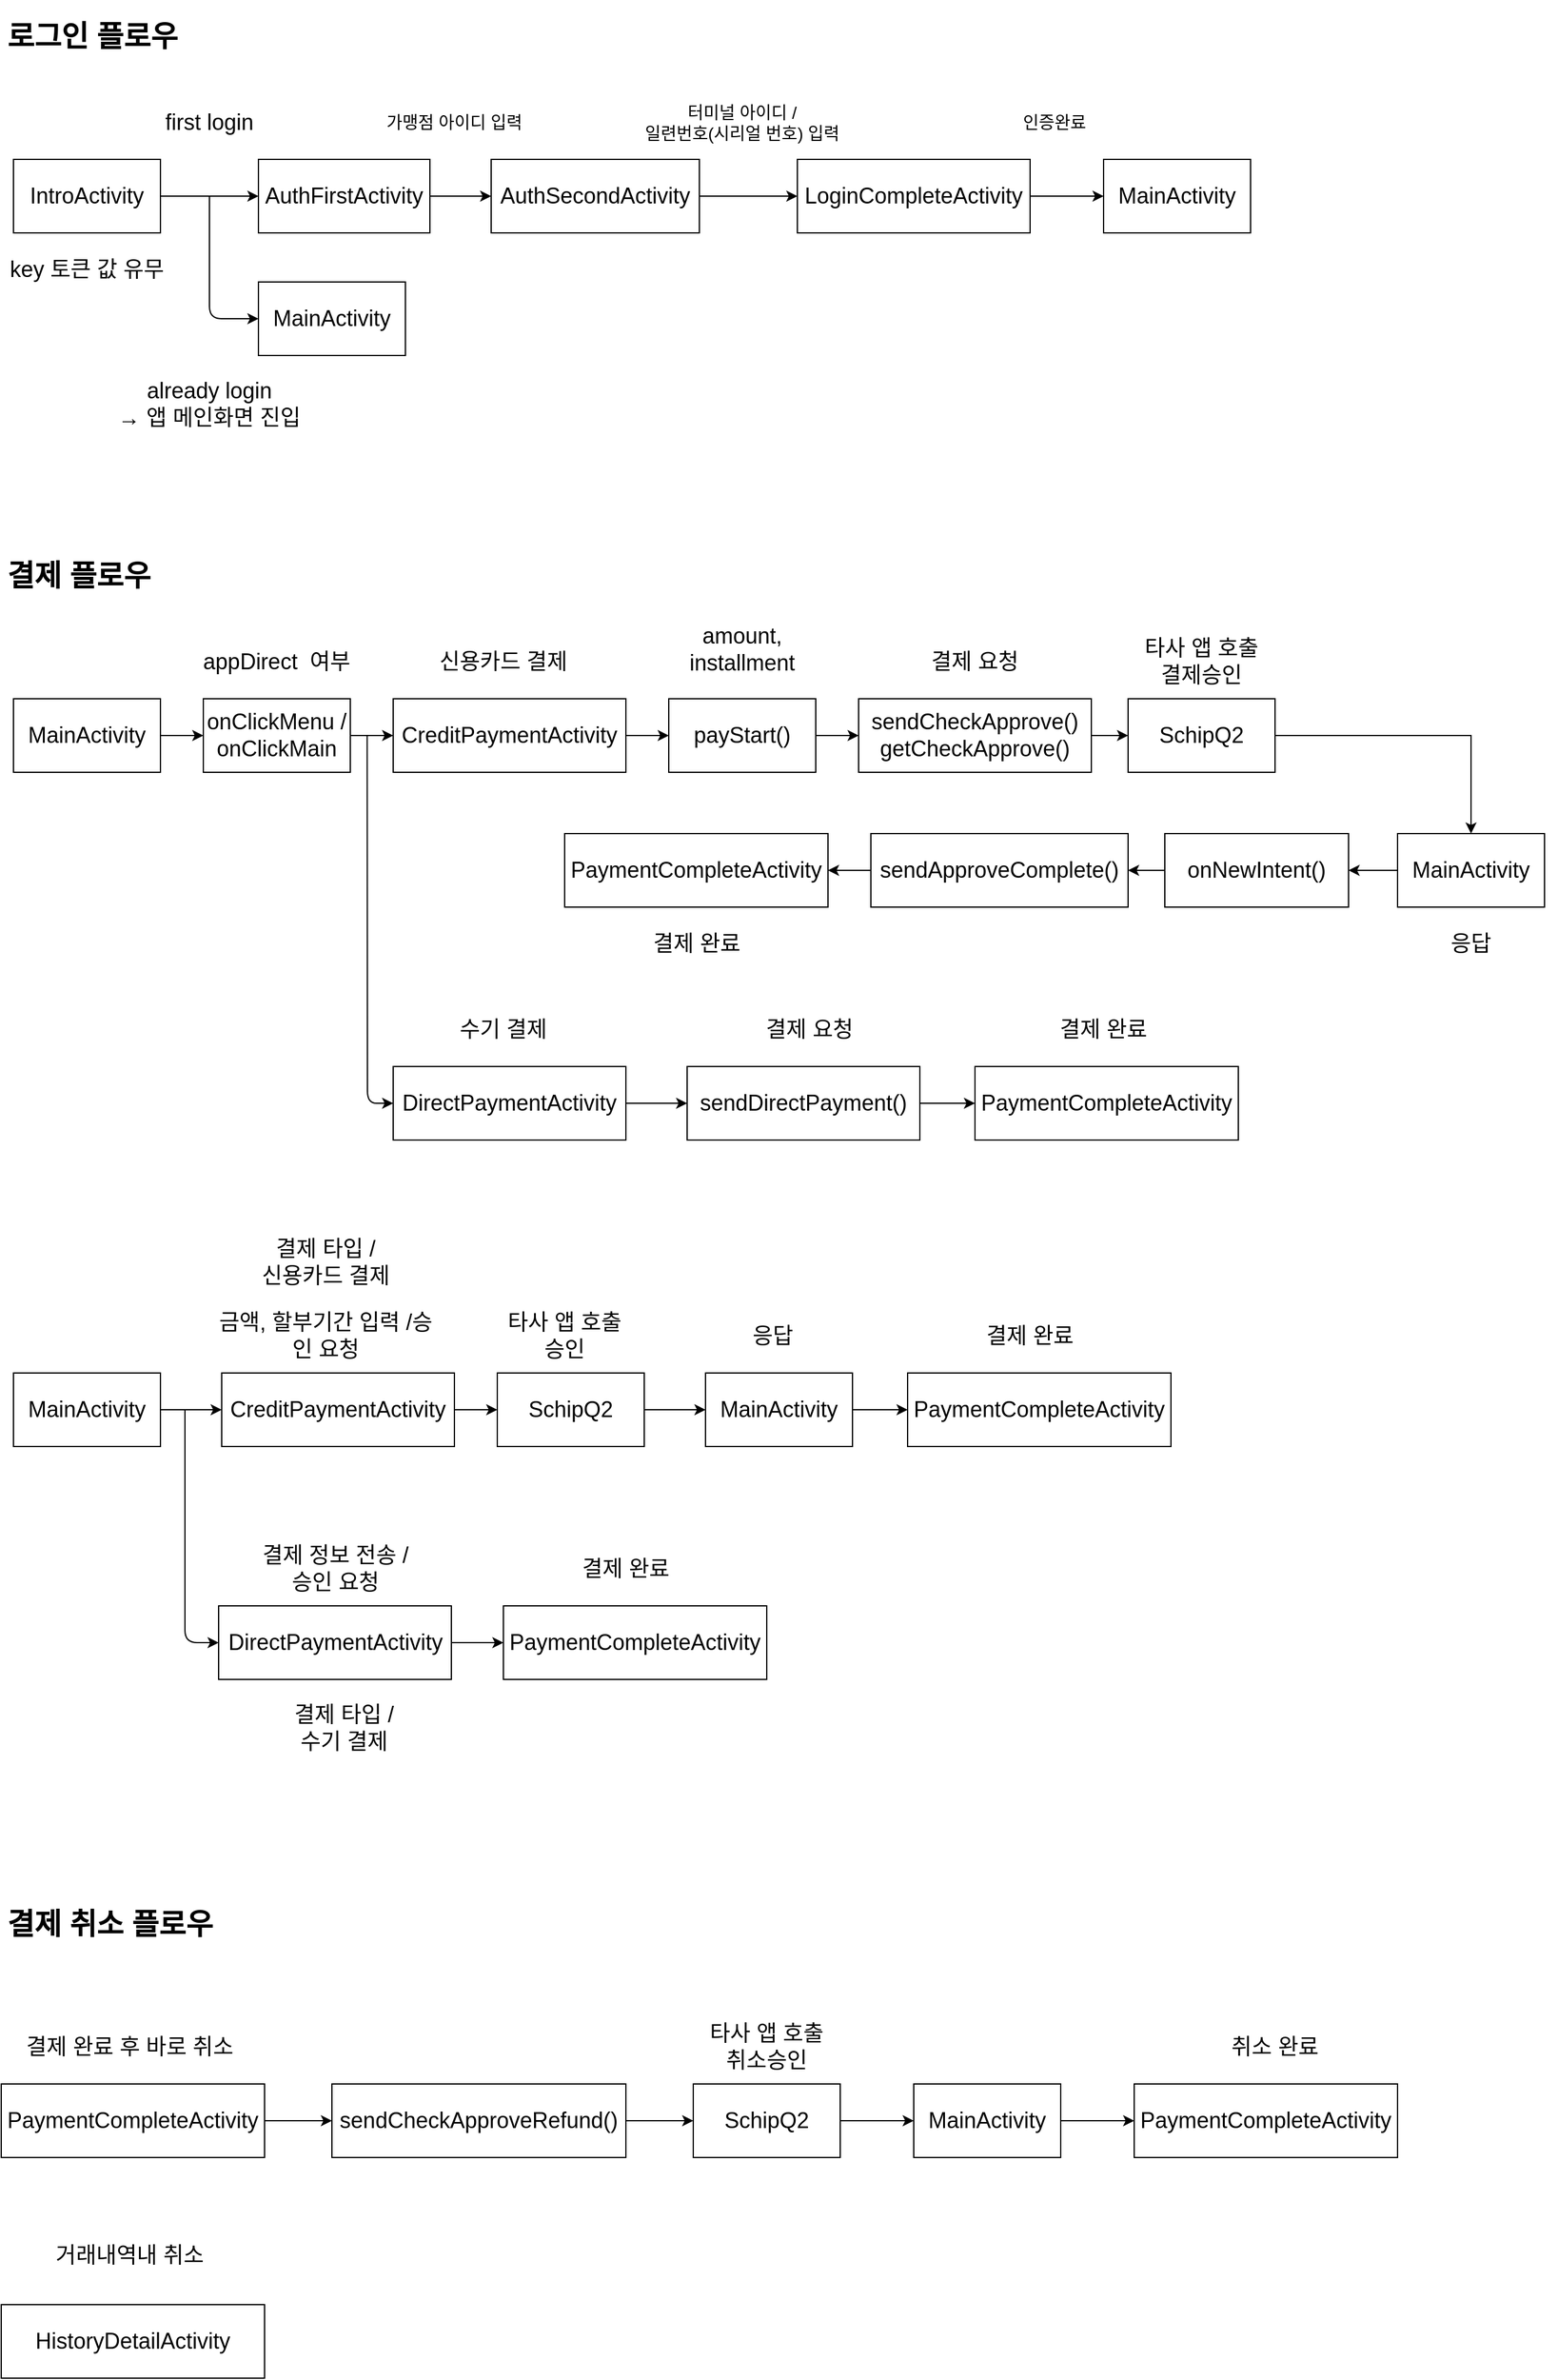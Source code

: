 <mxfile version="13.10.1" type="github">
  <diagram id="XsG1NGjMLy8Txl2xfddT" name="Page-1">
    <mxGraphModel dx="1585" dy="831" grid="1" gridSize="10" guides="1" tooltips="1" connect="1" arrows="1" fold="1" page="0" pageScale="1" pageWidth="1100" pageHeight="850" math="0" shadow="0">
      <root>
        <mxCell id="0" />
        <mxCell id="1" parent="0" />
        <mxCell id="rkTGoCr_PCal79WlTi9f-8" style="edgeStyle=orthogonalEdgeStyle;rounded=0;orthogonalLoop=1;jettySize=auto;html=1;" parent="1" source="rkTGoCr_PCal79WlTi9f-4" target="rkTGoCr_PCal79WlTi9f-5" edge="1">
          <mxGeometry relative="1" as="geometry" />
        </mxCell>
        <mxCell id="rkTGoCr_PCal79WlTi9f-4" value="&lt;font style=&quot;font-size: 18px&quot;&gt;IntroActivity&lt;/font&gt;" style="rounded=0;whiteSpace=wrap;html=1;" parent="1" vertex="1">
          <mxGeometry x="50" y="150" width="120" height="60" as="geometry" />
        </mxCell>
        <mxCell id="rkTGoCr_PCal79WlTi9f-24" value="" style="edgeStyle=orthogonalEdgeStyle;rounded=0;orthogonalLoop=1;jettySize=auto;html=1;" parent="1" source="rkTGoCr_PCal79WlTi9f-5" target="rkTGoCr_PCal79WlTi9f-16" edge="1">
          <mxGeometry relative="1" as="geometry" />
        </mxCell>
        <mxCell id="rkTGoCr_PCal79WlTi9f-5" value="&lt;font style=&quot;font-size: 18px&quot;&gt;AuthFirstActivity&lt;/font&gt;" style="rounded=0;whiteSpace=wrap;html=1;" parent="1" vertex="1">
          <mxGeometry x="250" y="150" width="140" height="60" as="geometry" />
        </mxCell>
        <mxCell id="rkTGoCr_PCal79WlTi9f-6" value="&lt;font style=&quot;font-size: 18px&quot;&gt;MainActivity&lt;/font&gt;" style="rounded=0;whiteSpace=wrap;html=1;" parent="1" vertex="1">
          <mxGeometry x="250" y="250" width="120" height="60" as="geometry" />
        </mxCell>
        <mxCell id="rkTGoCr_PCal79WlTi9f-11" value="&lt;h1&gt;로그인 플로우&lt;/h1&gt;" style="text;html=1;strokeColor=none;fillColor=none;spacing=5;spacingTop=-20;whiteSpace=wrap;overflow=hidden;rounded=0;" parent="1" vertex="1">
          <mxGeometry x="40" y="30" width="160" height="40" as="geometry" />
        </mxCell>
        <mxCell id="rkTGoCr_PCal79WlTi9f-12" value="&lt;h1&gt;결제 플로우&lt;/h1&gt;" style="text;html=1;strokeColor=none;fillColor=none;spacing=5;spacingTop=-20;whiteSpace=wrap;overflow=hidden;rounded=0;" parent="1" vertex="1">
          <mxGeometry x="40" y="470" width="160" height="40" as="geometry" />
        </mxCell>
        <mxCell id="rkTGoCr_PCal79WlTi9f-13" value="&lt;span style=&quot;font-size: 18px&quot;&gt;first login&lt;/span&gt;" style="text;html=1;strokeColor=none;fillColor=none;align=center;verticalAlign=middle;whiteSpace=wrap;rounded=0;" parent="1" vertex="1">
          <mxGeometry x="140" y="100" width="140" height="40" as="geometry" />
        </mxCell>
        <mxCell id="rkTGoCr_PCal79WlTi9f-14" value="" style="endArrow=classic;html=1;entryX=0;entryY=0.5;entryDx=0;entryDy=0;" parent="1" target="rkTGoCr_PCal79WlTi9f-6" edge="1">
          <mxGeometry width="50" height="50" relative="1" as="geometry">
            <mxPoint x="210" y="180" as="sourcePoint" />
            <mxPoint x="190" y="280" as="targetPoint" />
            <Array as="points">
              <mxPoint x="210" y="280" />
            </Array>
          </mxGeometry>
        </mxCell>
        <mxCell id="rkTGoCr_PCal79WlTi9f-15" value="&lt;span style=&quot;font-size: 18px&quot;&gt;already login&lt;br&gt;→ 앱 메인화면 진입&lt;br&gt;&lt;/span&gt;" style="text;html=1;strokeColor=none;fillColor=none;align=center;verticalAlign=middle;whiteSpace=wrap;rounded=0;" parent="1" vertex="1">
          <mxGeometry x="120" y="330" width="180" height="40" as="geometry" />
        </mxCell>
        <mxCell id="rkTGoCr_PCal79WlTi9f-25" value="" style="edgeStyle=orthogonalEdgeStyle;rounded=0;orthogonalLoop=1;jettySize=auto;html=1;" parent="1" source="rkTGoCr_PCal79WlTi9f-16" target="rkTGoCr_PCal79WlTi9f-20" edge="1">
          <mxGeometry relative="1" as="geometry" />
        </mxCell>
        <mxCell id="rkTGoCr_PCal79WlTi9f-16" value="&lt;font style=&quot;font-size: 18px&quot;&gt;AuthSecondActivity&lt;/font&gt;" style="rounded=0;whiteSpace=wrap;html=1;" parent="1" vertex="1">
          <mxGeometry x="440" y="150" width="170" height="60" as="geometry" />
        </mxCell>
        <mxCell id="rkTGoCr_PCal79WlTi9f-17" value="&lt;font style=&quot;font-size: 14px&quot;&gt;가맹점 아이디 입력&lt;/font&gt;" style="text;html=1;strokeColor=none;fillColor=none;align=center;verticalAlign=middle;whiteSpace=wrap;rounded=0;" parent="1" vertex="1">
          <mxGeometry x="340" y="100" width="140" height="40" as="geometry" />
        </mxCell>
        <mxCell id="rkTGoCr_PCal79WlTi9f-18" value="&lt;font style=&quot;font-size: 14px&quot;&gt;터미널 아이디 / &lt;br&gt;일련번호(시리얼 번호) 입력&lt;/font&gt;" style="text;html=1;strokeColor=none;fillColor=none;align=center;verticalAlign=middle;whiteSpace=wrap;rounded=0;" parent="1" vertex="1">
          <mxGeometry x="550" y="100" width="190" height="40" as="geometry" />
        </mxCell>
        <mxCell id="rkTGoCr_PCal79WlTi9f-26" value="" style="edgeStyle=orthogonalEdgeStyle;rounded=0;orthogonalLoop=1;jettySize=auto;html=1;" parent="1" source="rkTGoCr_PCal79WlTi9f-20" target="rkTGoCr_PCal79WlTi9f-22" edge="1">
          <mxGeometry relative="1" as="geometry" />
        </mxCell>
        <mxCell id="rkTGoCr_PCal79WlTi9f-20" value="&lt;font style=&quot;font-size: 18px&quot;&gt;LoginCompleteActivity&lt;/font&gt;" style="rounded=0;whiteSpace=wrap;html=1;" parent="1" vertex="1">
          <mxGeometry x="690" y="150" width="190" height="60" as="geometry" />
        </mxCell>
        <mxCell id="rkTGoCr_PCal79WlTi9f-21" value="&lt;font style=&quot;font-size: 14px&quot;&gt;인증완료&lt;/font&gt;" style="text;html=1;strokeColor=none;fillColor=none;align=center;verticalAlign=middle;whiteSpace=wrap;rounded=0;" parent="1" vertex="1">
          <mxGeometry x="830" y="100" width="140" height="40" as="geometry" />
        </mxCell>
        <mxCell id="rkTGoCr_PCal79WlTi9f-22" value="&lt;font style=&quot;font-size: 18px&quot;&gt;MainActivity&lt;/font&gt;" style="rounded=0;whiteSpace=wrap;html=1;" parent="1" vertex="1">
          <mxGeometry x="940" y="150" width="120" height="60" as="geometry" />
        </mxCell>
        <mxCell id="mfMiC9CGdWcLCocoqDuJ-2" value="" style="edgeStyle=orthogonalEdgeStyle;rounded=0;orthogonalLoop=1;jettySize=auto;html=1;" edge="1" parent="1" source="rkTGoCr_PCal79WlTi9f-23" target="Q_B2u1Nn1Y0NjtZ0O8QM-1">
          <mxGeometry relative="1" as="geometry" />
        </mxCell>
        <mxCell id="rkTGoCr_PCal79WlTi9f-23" value="&lt;font style=&quot;font-size: 18px&quot;&gt;MainActivity&lt;/font&gt;" style="rounded=0;whiteSpace=wrap;html=1;" parent="1" vertex="1">
          <mxGeometry x="50" y="590" width="120" height="60" as="geometry" />
        </mxCell>
        <mxCell id="rkTGoCr_PCal79WlTi9f-30" value="&lt;span style=&quot;font-size: 18px&quot;&gt;key 토큰 값 유무&lt;/span&gt;" style="text;html=1;strokeColor=none;fillColor=none;align=center;verticalAlign=middle;whiteSpace=wrap;rounded=0;" parent="1" vertex="1">
          <mxGeometry x="40" y="220" width="140" height="40" as="geometry" />
        </mxCell>
        <mxCell id="mfMiC9CGdWcLCocoqDuJ-3" value="" style="edgeStyle=orthogonalEdgeStyle;rounded=0;orthogonalLoop=1;jettySize=auto;html=1;" edge="1" parent="1" source="Q_B2u1Nn1Y0NjtZ0O8QM-1" target="Q_B2u1Nn1Y0NjtZ0O8QM-3">
          <mxGeometry relative="1" as="geometry" />
        </mxCell>
        <mxCell id="Q_B2u1Nn1Y0NjtZ0O8QM-1" value="&lt;font style=&quot;font-size: 18px&quot;&gt;onClickMenu /&lt;br&gt;onClickMain&lt;br&gt;&lt;/font&gt;" style="rounded=0;whiteSpace=wrap;html=1;" parent="1" vertex="1">
          <mxGeometry x="205" y="590" width="120" height="60" as="geometry" />
        </mxCell>
        <mxCell id="mfMiC9CGdWcLCocoqDuJ-4" value="" style="edgeStyle=orthogonalEdgeStyle;rounded=0;orthogonalLoop=1;jettySize=auto;html=1;" edge="1" parent="1" source="Q_B2u1Nn1Y0NjtZ0O8QM-3" target="Q_B2u1Nn1Y0NjtZ0O8QM-9">
          <mxGeometry relative="1" as="geometry" />
        </mxCell>
        <mxCell id="Q_B2u1Nn1Y0NjtZ0O8QM-3" value="&lt;font style=&quot;font-size: 18px&quot;&gt;CreditPaymentActivity&lt;br&gt;&lt;/font&gt;" style="rounded=0;whiteSpace=wrap;html=1;" parent="1" vertex="1">
          <mxGeometry x="360" y="590" width="190" height="60" as="geometry" />
        </mxCell>
        <mxCell id="mfMiC9CGdWcLCocoqDuJ-18" value="" style="edgeStyle=orthogonalEdgeStyle;rounded=0;orthogonalLoop=1;jettySize=auto;html=1;" edge="1" parent="1" source="Q_B2u1Nn1Y0NjtZ0O8QM-4" target="0Azxwh3zIwe1iMM0iR9Q-50">
          <mxGeometry relative="1" as="geometry" />
        </mxCell>
        <mxCell id="Q_B2u1Nn1Y0NjtZ0O8QM-4" value="&lt;font style=&quot;font-size: 18px&quot;&gt;DirectPaymentActivity&lt;br&gt;&lt;/font&gt;" style="rounded=0;whiteSpace=wrap;html=1;" parent="1" vertex="1">
          <mxGeometry x="360" y="890" width="190" height="60" as="geometry" />
        </mxCell>
        <mxCell id="Q_B2u1Nn1Y0NjtZ0O8QM-6" value="&lt;span style=&quot;font-size: 18px&quot;&gt;appDirect&amp;nbsp; 여부&lt;/span&gt;" style="text;html=1;strokeColor=none;fillColor=none;align=center;verticalAlign=middle;whiteSpace=wrap;rounded=0;" parent="1" vertex="1">
          <mxGeometry x="195" y="540" width="140" height="40" as="geometry" />
        </mxCell>
        <mxCell id="Q_B2u1Nn1Y0NjtZ0O8QM-7" value="&lt;span style=&quot;font-size: 18px&quot;&gt;신용카드 결제&lt;/span&gt;" style="text;html=1;strokeColor=none;fillColor=none;align=center;verticalAlign=middle;whiteSpace=wrap;rounded=0;" parent="1" vertex="1">
          <mxGeometry x="380" y="540" width="140" height="40" as="geometry" />
        </mxCell>
        <mxCell id="Q_B2u1Nn1Y0NjtZ0O8QM-8" value="&lt;span style=&quot;font-size: 18px&quot;&gt;수기 결제&lt;/span&gt;" style="text;html=1;strokeColor=none;fillColor=none;align=center;verticalAlign=middle;whiteSpace=wrap;rounded=0;" parent="1" vertex="1">
          <mxGeometry x="380" y="840" width="140" height="40" as="geometry" />
        </mxCell>
        <mxCell id="mfMiC9CGdWcLCocoqDuJ-5" value="" style="edgeStyle=orthogonalEdgeStyle;rounded=0;orthogonalLoop=1;jettySize=auto;html=1;" edge="1" parent="1" source="Q_B2u1Nn1Y0NjtZ0O8QM-9" target="Q_B2u1Nn1Y0NjtZ0O8QM-11">
          <mxGeometry relative="1" as="geometry" />
        </mxCell>
        <mxCell id="Q_B2u1Nn1Y0NjtZ0O8QM-9" value="&lt;font style=&quot;font-size: 18px&quot;&gt;payStart()&lt;/font&gt;" style="rounded=0;whiteSpace=wrap;html=1;" parent="1" vertex="1">
          <mxGeometry x="585" y="590" width="120" height="60" as="geometry" />
        </mxCell>
        <mxCell id="Q_B2u1Nn1Y0NjtZ0O8QM-10" value="&lt;span style=&quot;font-size: 18px&quot;&gt;amount, installment&lt;/span&gt;" style="text;html=1;strokeColor=none;fillColor=none;align=center;verticalAlign=middle;whiteSpace=wrap;rounded=0;" parent="1" vertex="1">
          <mxGeometry x="575" y="530" width="140" height="40" as="geometry" />
        </mxCell>
        <mxCell id="0Azxwh3zIwe1iMM0iR9Q-41" value="" style="edgeStyle=orthogonalEdgeStyle;rounded=0;orthogonalLoop=1;jettySize=auto;html=1;" parent="1" source="Q_B2u1Nn1Y0NjtZ0O8QM-11" target="Q_B2u1Nn1Y0NjtZ0O8QM-12" edge="1">
          <mxGeometry relative="1" as="geometry" />
        </mxCell>
        <mxCell id="Q_B2u1Nn1Y0NjtZ0O8QM-11" value="&lt;font style=&quot;font-size: 18px&quot;&gt;sendCheckApprove()&lt;br&gt;getCheckApprove()&lt;br&gt;&lt;/font&gt;" style="rounded=0;whiteSpace=wrap;html=1;" parent="1" vertex="1">
          <mxGeometry x="740" y="590" width="190" height="60" as="geometry" />
        </mxCell>
        <mxCell id="0Azxwh3zIwe1iMM0iR9Q-39" value="" style="edgeStyle=orthogonalEdgeStyle;rounded=0;orthogonalLoop=1;jettySize=auto;html=1;" parent="1" source="Q_B2u1Nn1Y0NjtZ0O8QM-12" target="Q_B2u1Nn1Y0NjtZ0O8QM-15" edge="1">
          <mxGeometry relative="1" as="geometry" />
        </mxCell>
        <mxCell id="Q_B2u1Nn1Y0NjtZ0O8QM-12" value="&lt;font style=&quot;font-size: 18px&quot;&gt;SchipQ2&lt;/font&gt;" style="rounded=0;whiteSpace=wrap;html=1;" parent="1" vertex="1">
          <mxGeometry x="960" y="590" width="120" height="60" as="geometry" />
        </mxCell>
        <mxCell id="0Azxwh3zIwe1iMM0iR9Q-40" value="" style="edgeStyle=orthogonalEdgeStyle;rounded=0;orthogonalLoop=1;jettySize=auto;html=1;entryX=1;entryY=0.5;entryDx=0;entryDy=0;" parent="1" source="Q_B2u1Nn1Y0NjtZ0O8QM-15" target="Q_B2u1Nn1Y0NjtZ0O8QM-17" edge="1">
          <mxGeometry relative="1" as="geometry" />
        </mxCell>
        <mxCell id="Q_B2u1Nn1Y0NjtZ0O8QM-15" value="&lt;font style=&quot;font-size: 18px&quot;&gt;MainActivity&lt;/font&gt;" style="rounded=0;whiteSpace=wrap;html=1;" parent="1" vertex="1">
          <mxGeometry x="1180" y="700" width="120" height="60" as="geometry" />
        </mxCell>
        <mxCell id="mfMiC9CGdWcLCocoqDuJ-7" value="" style="edgeStyle=orthogonalEdgeStyle;rounded=0;orthogonalLoop=1;jettySize=auto;html=1;" edge="1" parent="1" source="Q_B2u1Nn1Y0NjtZ0O8QM-17" target="0Azxwh3zIwe1iMM0iR9Q-7">
          <mxGeometry relative="1" as="geometry" />
        </mxCell>
        <mxCell id="Q_B2u1Nn1Y0NjtZ0O8QM-17" value="&lt;font style=&quot;font-size: 18px&quot;&gt;onNewIntent()&lt;br&gt;&lt;/font&gt;" style="rounded=0;whiteSpace=wrap;html=1;" parent="1" vertex="1">
          <mxGeometry x="990" y="700" width="150" height="60" as="geometry" />
        </mxCell>
        <mxCell id="Q_B2u1Nn1Y0NjtZ0O8QM-18" value="&lt;span style=&quot;font-size: 18px&quot;&gt;타사 앱 호출&lt;br&gt;결제승인&lt;br&gt;&lt;/span&gt;" style="text;html=1;strokeColor=none;fillColor=none;align=center;verticalAlign=middle;whiteSpace=wrap;rounded=0;" parent="1" vertex="1">
          <mxGeometry x="950" y="540" width="140" height="40" as="geometry" />
        </mxCell>
        <mxCell id="Q_B2u1Nn1Y0NjtZ0O8QM-19" value="&lt;span style=&quot;font-size: 18px&quot;&gt;응답&lt;/span&gt;" style="text;html=1;strokeColor=none;fillColor=none;align=center;verticalAlign=middle;whiteSpace=wrap;rounded=0;" parent="1" vertex="1">
          <mxGeometry x="1170" y="770" width="140" height="40" as="geometry" />
        </mxCell>
        <mxCell id="Q_B2u1Nn1Y0NjtZ0O8QM-20" value="&lt;span style=&quot;font-size: 18px&quot;&gt;결제 요청&lt;/span&gt;" style="text;html=1;strokeColor=none;fillColor=none;align=center;verticalAlign=middle;whiteSpace=wrap;rounded=0;" parent="1" vertex="1">
          <mxGeometry x="765" y="540" width="140" height="40" as="geometry" />
        </mxCell>
        <mxCell id="mfMiC9CGdWcLCocoqDuJ-32" value="" style="edgeStyle=orthogonalEdgeStyle;rounded=0;orthogonalLoop=1;jettySize=auto;html=1;" edge="1" parent="1" source="0Azxwh3zIwe1iMM0iR9Q-1" target="0Azxwh3zIwe1iMM0iR9Q-2">
          <mxGeometry relative="1" as="geometry" />
        </mxCell>
        <mxCell id="0Azxwh3zIwe1iMM0iR9Q-1" value="&lt;font style=&quot;font-size: 18px&quot;&gt;PaymentCompleteActivity&lt;br&gt;&lt;/font&gt;" style="rounded=0;whiteSpace=wrap;html=1;" parent="1" vertex="1">
          <mxGeometry x="40" y="1720" width="215" height="60" as="geometry" />
        </mxCell>
        <mxCell id="mfMiC9CGdWcLCocoqDuJ-33" value="" style="edgeStyle=orthogonalEdgeStyle;rounded=0;orthogonalLoop=1;jettySize=auto;html=1;" edge="1" parent="1" source="0Azxwh3zIwe1iMM0iR9Q-2" target="0Azxwh3zIwe1iMM0iR9Q-4">
          <mxGeometry relative="1" as="geometry" />
        </mxCell>
        <mxCell id="0Azxwh3zIwe1iMM0iR9Q-2" value="&lt;font style=&quot;font-size: 18px&quot;&gt;sendCheckApproveRefund()&lt;/font&gt;" style="rounded=0;whiteSpace=wrap;html=1;" parent="1" vertex="1">
          <mxGeometry x="310" y="1720" width="240" height="60" as="geometry" />
        </mxCell>
        <mxCell id="0Azxwh3zIwe1iMM0iR9Q-3" value="&lt;h1&gt;결제 취소 플로우&lt;/h1&gt;" style="text;html=1;strokeColor=none;fillColor=none;spacing=5;spacingTop=-20;whiteSpace=wrap;overflow=hidden;rounded=0;" parent="1" vertex="1">
          <mxGeometry x="40" y="1570" width="200" height="40" as="geometry" />
        </mxCell>
        <mxCell id="mfMiC9CGdWcLCocoqDuJ-34" value="" style="edgeStyle=orthogonalEdgeStyle;rounded=0;orthogonalLoop=1;jettySize=auto;html=1;" edge="1" parent="1" source="0Azxwh3zIwe1iMM0iR9Q-4" target="mfMiC9CGdWcLCocoqDuJ-29">
          <mxGeometry relative="1" as="geometry" />
        </mxCell>
        <mxCell id="0Azxwh3zIwe1iMM0iR9Q-4" value="&lt;font style=&quot;font-size: 18px&quot;&gt;SchipQ2&lt;/font&gt;" style="rounded=0;whiteSpace=wrap;html=1;" parent="1" vertex="1">
          <mxGeometry x="605" y="1720" width="120" height="60" as="geometry" />
        </mxCell>
        <mxCell id="0Azxwh3zIwe1iMM0iR9Q-5" value="&lt;span style=&quot;font-size: 18px&quot;&gt;타사 앱 호출&lt;br&gt;취소승인&lt;br&gt;&lt;/span&gt;" style="text;html=1;strokeColor=none;fillColor=none;align=center;verticalAlign=middle;whiteSpace=wrap;rounded=0;" parent="1" vertex="1">
          <mxGeometry x="595" y="1670" width="140" height="40" as="geometry" />
        </mxCell>
        <mxCell id="0Azxwh3zIwe1iMM0iR9Q-6" value="&lt;font style=&quot;font-size: 18px&quot;&gt;PaymentCompleteActivity&lt;br&gt;&lt;/font&gt;" style="rounded=0;whiteSpace=wrap;html=1;" parent="1" vertex="1">
          <mxGeometry x="500" y="700" width="215" height="60" as="geometry" />
        </mxCell>
        <mxCell id="mfMiC9CGdWcLCocoqDuJ-8" value="" style="edgeStyle=orthogonalEdgeStyle;rounded=0;orthogonalLoop=1;jettySize=auto;html=1;" edge="1" parent="1" source="0Azxwh3zIwe1iMM0iR9Q-7" target="0Azxwh3zIwe1iMM0iR9Q-6">
          <mxGeometry relative="1" as="geometry" />
        </mxCell>
        <mxCell id="0Azxwh3zIwe1iMM0iR9Q-7" value="&lt;font style=&quot;font-size: 18px&quot;&gt;sendApproveComplete()&lt;br&gt;&lt;/font&gt;" style="rounded=0;whiteSpace=wrap;html=1;" parent="1" vertex="1">
          <mxGeometry x="750" y="700" width="210" height="60" as="geometry" />
        </mxCell>
        <mxCell id="0Azxwh3zIwe1iMM0iR9Q-32" value="" style="edgeStyle=orthogonalEdgeStyle;rounded=0;orthogonalLoop=1;jettySize=auto;html=1;" parent="1" source="0Azxwh3zIwe1iMM0iR9Q-13" target="0Azxwh3zIwe1iMM0iR9Q-15" edge="1">
          <mxGeometry relative="1" as="geometry">
            <Array as="points">
              <mxPoint x="190" y="1170" />
              <mxPoint x="190" y="1170" />
            </Array>
          </mxGeometry>
        </mxCell>
        <mxCell id="0Azxwh3zIwe1iMM0iR9Q-13" value="&lt;font style=&quot;font-size: 18px&quot;&gt;MainActivity&lt;/font&gt;" style="rounded=0;whiteSpace=wrap;html=1;" parent="1" vertex="1">
          <mxGeometry x="50" y="1140" width="120" height="60" as="geometry" />
        </mxCell>
        <mxCell id="0Azxwh3zIwe1iMM0iR9Q-33" value="" style="edgeStyle=orthogonalEdgeStyle;rounded=0;orthogonalLoop=1;jettySize=auto;html=1;" parent="1" source="0Azxwh3zIwe1iMM0iR9Q-15" target="0Azxwh3zIwe1iMM0iR9Q-21" edge="1">
          <mxGeometry relative="1" as="geometry" />
        </mxCell>
        <mxCell id="0Azxwh3zIwe1iMM0iR9Q-15" value="&lt;font style=&quot;font-size: 18px&quot;&gt;CreditPaymentActivity&lt;br&gt;&lt;/font&gt;" style="rounded=0;whiteSpace=wrap;html=1;" parent="1" vertex="1">
          <mxGeometry x="220" y="1140" width="190" height="60" as="geometry" />
        </mxCell>
        <mxCell id="0Azxwh3zIwe1iMM0iR9Q-17" value="&lt;span style=&quot;font-size: 18px&quot;&gt;금액, 할부기간 입력 /승인 요청&lt;/span&gt;" style="text;html=1;strokeColor=none;fillColor=none;align=center;verticalAlign=middle;whiteSpace=wrap;rounded=0;" parent="1" vertex="1">
          <mxGeometry x="215" y="1090" width="180" height="40" as="geometry" />
        </mxCell>
        <mxCell id="0Azxwh3zIwe1iMM0iR9Q-34" value="" style="edgeStyle=orthogonalEdgeStyle;rounded=0;orthogonalLoop=1;jettySize=auto;html=1;" parent="1" source="0Azxwh3zIwe1iMM0iR9Q-21" target="0Azxwh3zIwe1iMM0iR9Q-23" edge="1">
          <mxGeometry relative="1" as="geometry" />
        </mxCell>
        <mxCell id="0Azxwh3zIwe1iMM0iR9Q-21" value="&lt;font style=&quot;font-size: 18px&quot;&gt;SchipQ2&lt;/font&gt;" style="rounded=0;whiteSpace=wrap;html=1;" parent="1" vertex="1">
          <mxGeometry x="445" y="1140" width="120" height="60" as="geometry" />
        </mxCell>
        <mxCell id="0Azxwh3zIwe1iMM0iR9Q-35" value="" style="edgeStyle=orthogonalEdgeStyle;rounded=0;orthogonalLoop=1;jettySize=auto;html=1;" parent="1" source="0Azxwh3zIwe1iMM0iR9Q-23" target="0Azxwh3zIwe1iMM0iR9Q-28" edge="1">
          <mxGeometry relative="1" as="geometry" />
        </mxCell>
        <mxCell id="0Azxwh3zIwe1iMM0iR9Q-23" value="&lt;font style=&quot;font-size: 18px&quot;&gt;MainActivity&lt;/font&gt;" style="rounded=0;whiteSpace=wrap;html=1;" parent="1" vertex="1">
          <mxGeometry x="615" y="1140" width="120" height="60" as="geometry" />
        </mxCell>
        <mxCell id="0Azxwh3zIwe1iMM0iR9Q-25" value="&lt;span style=&quot;font-size: 18px&quot;&gt;타사 앱 호출&lt;br&gt;승인&lt;br&gt;&lt;/span&gt;" style="text;html=1;strokeColor=none;fillColor=none;align=center;verticalAlign=middle;whiteSpace=wrap;rounded=0;" parent="1" vertex="1">
          <mxGeometry x="430" y="1090" width="140" height="40" as="geometry" />
        </mxCell>
        <mxCell id="0Azxwh3zIwe1iMM0iR9Q-26" value="&lt;span style=&quot;font-size: 18px&quot;&gt;응답&lt;/span&gt;" style="text;html=1;strokeColor=none;fillColor=none;align=center;verticalAlign=middle;whiteSpace=wrap;rounded=0;" parent="1" vertex="1">
          <mxGeometry x="600" y="1090" width="140" height="40" as="geometry" />
        </mxCell>
        <mxCell id="0Azxwh3zIwe1iMM0iR9Q-28" value="&lt;font style=&quot;font-size: 18px&quot;&gt;PaymentCompleteActivity&lt;br&gt;&lt;/font&gt;" style="rounded=0;whiteSpace=wrap;html=1;" parent="1" vertex="1">
          <mxGeometry x="780" y="1140" width="215" height="60" as="geometry" />
        </mxCell>
        <mxCell id="0Azxwh3zIwe1iMM0iR9Q-30" value="&lt;span style=&quot;font-size: 18px&quot;&gt;결제 완료&lt;/span&gt;" style="text;html=1;strokeColor=none;fillColor=none;align=center;verticalAlign=middle;whiteSpace=wrap;rounded=0;" parent="1" vertex="1">
          <mxGeometry x="810" y="1090" width="140" height="40" as="geometry" />
        </mxCell>
        <mxCell id="0Azxwh3zIwe1iMM0iR9Q-36" value="&lt;span style=&quot;font-size: 18px&quot;&gt;결제 타입 / &lt;br&gt;신용카드 결제&lt;/span&gt;" style="text;html=1;strokeColor=none;fillColor=none;align=center;verticalAlign=middle;whiteSpace=wrap;rounded=0;" parent="1" vertex="1">
          <mxGeometry x="235" y="1030" width="140" height="40" as="geometry" />
        </mxCell>
        <mxCell id="0Azxwh3zIwe1iMM0iR9Q-38" style="edgeStyle=orthogonalEdgeStyle;rounded=0;orthogonalLoop=1;jettySize=auto;html=1;exitX=0.5;exitY=1;exitDx=0;exitDy=0;" parent="1" source="0Azxwh3zIwe1iMM0iR9Q-17" target="0Azxwh3zIwe1iMM0iR9Q-17" edge="1">
          <mxGeometry relative="1" as="geometry" />
        </mxCell>
        <mxCell id="mfMiC9CGdWcLCocoqDuJ-15" value="" style="edgeStyle=orthogonalEdgeStyle;rounded=0;orthogonalLoop=1;jettySize=auto;html=1;" edge="1" parent="1" source="0Azxwh3zIwe1iMM0iR9Q-43" target="0Azxwh3zIwe1iMM0iR9Q-51">
          <mxGeometry relative="1" as="geometry" />
        </mxCell>
        <mxCell id="0Azxwh3zIwe1iMM0iR9Q-43" value="&lt;font style=&quot;font-size: 18px&quot;&gt;DirectPaymentActivity&lt;br&gt;&lt;/font&gt;" style="rounded=0;whiteSpace=wrap;html=1;" parent="1" vertex="1">
          <mxGeometry x="217.5" y="1330" width="190" height="60" as="geometry" />
        </mxCell>
        <mxCell id="0Azxwh3zIwe1iMM0iR9Q-48" value="&lt;span style=&quot;font-size: 18px&quot;&gt;결제 타입 / &lt;br&gt;수기 결제&lt;/span&gt;" style="text;html=1;strokeColor=none;fillColor=none;align=center;verticalAlign=middle;whiteSpace=wrap;rounded=0;" parent="1" vertex="1">
          <mxGeometry x="250" y="1410" width="140" height="40" as="geometry" />
        </mxCell>
        <mxCell id="0Azxwh3zIwe1iMM0iR9Q-49" value="&lt;span style=&quot;font-size: 18px&quot;&gt;결제 정보 전송 /&lt;br&gt;승인 요청&lt;br&gt;&lt;/span&gt;" style="text;html=1;strokeColor=none;fillColor=none;align=center;verticalAlign=middle;whiteSpace=wrap;rounded=0;" parent="1" vertex="1">
          <mxGeometry x="222.5" y="1280" width="180" height="40" as="geometry" />
        </mxCell>
        <mxCell id="mfMiC9CGdWcLCocoqDuJ-19" value="" style="edgeStyle=orthogonalEdgeStyle;rounded=0;orthogonalLoop=1;jettySize=auto;html=1;" edge="1" parent="1" source="0Azxwh3zIwe1iMM0iR9Q-50" target="mfMiC9CGdWcLCocoqDuJ-11">
          <mxGeometry relative="1" as="geometry" />
        </mxCell>
        <mxCell id="0Azxwh3zIwe1iMM0iR9Q-50" value="&lt;font style=&quot;font-size: 18px&quot;&gt;sendDirectPayment()&lt;br&gt;&lt;/font&gt;" style="rounded=0;whiteSpace=wrap;html=1;" parent="1" vertex="1">
          <mxGeometry x="600" y="890" width="190" height="60" as="geometry" />
        </mxCell>
        <mxCell id="0Azxwh3zIwe1iMM0iR9Q-51" value="&lt;font style=&quot;font-size: 18px&quot;&gt;PaymentCompleteActivity&lt;br&gt;&lt;/font&gt;" style="rounded=0;whiteSpace=wrap;html=1;" parent="1" vertex="1">
          <mxGeometry x="450" y="1330" width="215" height="60" as="geometry" />
        </mxCell>
        <mxCell id="mfMiC9CGdWcLCocoqDuJ-1" value="&lt;span style=&quot;font-size: 18px&quot;&gt;결제 완료&lt;/span&gt;" style="text;html=1;strokeColor=none;fillColor=none;align=center;verticalAlign=middle;whiteSpace=wrap;rounded=0;" vertex="1" parent="1">
          <mxGeometry x="480" y="1280" width="140" height="40" as="geometry" />
        </mxCell>
        <mxCell id="mfMiC9CGdWcLCocoqDuJ-10" value="" style="endArrow=classic;html=1;entryX=0;entryY=0.5;entryDx=0;entryDy=0;" edge="1" parent="1" target="0Azxwh3zIwe1iMM0iR9Q-43">
          <mxGeometry width="50" height="50" relative="1" as="geometry">
            <mxPoint x="190" y="1170" as="sourcePoint" />
            <mxPoint x="218" y="1356" as="targetPoint" />
            <Array as="points">
              <mxPoint x="190" y="1360" />
            </Array>
          </mxGeometry>
        </mxCell>
        <mxCell id="mfMiC9CGdWcLCocoqDuJ-11" value="&lt;font style=&quot;font-size: 18px&quot;&gt;PaymentCompleteActivity&lt;br&gt;&lt;/font&gt;" style="rounded=0;whiteSpace=wrap;html=1;" vertex="1" parent="1">
          <mxGeometry x="835" y="890" width="215" height="60" as="geometry" />
        </mxCell>
        <mxCell id="mfMiC9CGdWcLCocoqDuJ-12" value="&lt;span style=&quot;font-size: 18px&quot;&gt;결제 완료&lt;/span&gt;" style="text;html=1;strokeColor=none;fillColor=none;align=center;verticalAlign=middle;whiteSpace=wrap;rounded=0;" vertex="1" parent="1">
          <mxGeometry x="537.5" y="770" width="140" height="40" as="geometry" />
        </mxCell>
        <mxCell id="mfMiC9CGdWcLCocoqDuJ-22" value="&lt;font style=&quot;font-size: 18px&quot;&gt;HistoryDetailActivity&lt;br&gt;&lt;/font&gt;" style="rounded=0;whiteSpace=wrap;html=1;" vertex="1" parent="1">
          <mxGeometry x="40" y="1900" width="215" height="60" as="geometry" />
        </mxCell>
        <mxCell id="mfMiC9CGdWcLCocoqDuJ-23" value="&lt;span style=&quot;font-size: 18px&quot;&gt;결제 완료 후 바로 취소&lt;/span&gt;" style="text;html=1;strokeColor=none;fillColor=none;align=center;verticalAlign=middle;whiteSpace=wrap;rounded=0;" vertex="1" parent="1">
          <mxGeometry x="50" y="1670" width="190" height="40" as="geometry" />
        </mxCell>
        <mxCell id="mfMiC9CGdWcLCocoqDuJ-24" value="&lt;span style=&quot;font-size: 18px&quot;&gt;거래내역내 취소&lt;/span&gt;" style="text;html=1;strokeColor=none;fillColor=none;align=center;verticalAlign=middle;whiteSpace=wrap;rounded=0;" vertex="1" parent="1">
          <mxGeometry x="50" y="1840" width="190" height="40" as="geometry" />
        </mxCell>
        <mxCell id="mfMiC9CGdWcLCocoqDuJ-27" value="" style="endArrow=classic;html=1;entryX=0;entryY=0.5;entryDx=0;entryDy=0;" edge="1" parent="1" target="Q_B2u1Nn1Y0NjtZ0O8QM-4">
          <mxGeometry width="50" height="50" relative="1" as="geometry">
            <mxPoint x="338.75" y="620" as="sourcePoint" />
            <mxPoint x="366.25" y="810" as="targetPoint" />
            <Array as="points">
              <mxPoint x="339" y="920" />
            </Array>
          </mxGeometry>
        </mxCell>
        <mxCell id="mfMiC9CGdWcLCocoqDuJ-35" value="" style="edgeStyle=orthogonalEdgeStyle;rounded=0;orthogonalLoop=1;jettySize=auto;html=1;" edge="1" parent="1" source="mfMiC9CGdWcLCocoqDuJ-29" target="mfMiC9CGdWcLCocoqDuJ-30">
          <mxGeometry relative="1" as="geometry" />
        </mxCell>
        <mxCell id="mfMiC9CGdWcLCocoqDuJ-29" value="&lt;font style=&quot;font-size: 18px&quot;&gt;MainActivity&lt;/font&gt;" style="rounded=0;whiteSpace=wrap;html=1;" vertex="1" parent="1">
          <mxGeometry x="785" y="1720" width="120" height="60" as="geometry" />
        </mxCell>
        <mxCell id="mfMiC9CGdWcLCocoqDuJ-30" value="&lt;font style=&quot;font-size: 18px&quot;&gt;PaymentCompleteActivity&lt;br&gt;&lt;/font&gt;" style="rounded=0;whiteSpace=wrap;html=1;" vertex="1" parent="1">
          <mxGeometry x="965" y="1720" width="215" height="60" as="geometry" />
        </mxCell>
        <mxCell id="mfMiC9CGdWcLCocoqDuJ-31" value="&lt;span style=&quot;font-size: 18px&quot;&gt;취소 완료&lt;/span&gt;" style="text;html=1;strokeColor=none;fillColor=none;align=center;verticalAlign=middle;whiteSpace=wrap;rounded=0;" vertex="1" parent="1">
          <mxGeometry x="1010" y="1670" width="140" height="40" as="geometry" />
        </mxCell>
        <mxCell id="mfMiC9CGdWcLCocoqDuJ-36" value="&lt;span style=&quot;font-size: 18px&quot;&gt;결제 완료&lt;/span&gt;" style="text;html=1;strokeColor=none;fillColor=none;align=center;verticalAlign=middle;whiteSpace=wrap;rounded=0;" vertex="1" parent="1">
          <mxGeometry x="870" y="840" width="140" height="40" as="geometry" />
        </mxCell>
        <mxCell id="mfMiC9CGdWcLCocoqDuJ-37" value="&lt;span style=&quot;font-size: 18px&quot;&gt;결제 요청&lt;/span&gt;" style="text;html=1;strokeColor=none;fillColor=none;align=center;verticalAlign=middle;whiteSpace=wrap;rounded=0;" vertex="1" parent="1">
          <mxGeometry x="630" y="840" width="140" height="40" as="geometry" />
        </mxCell>
      </root>
    </mxGraphModel>
  </diagram>
</mxfile>
